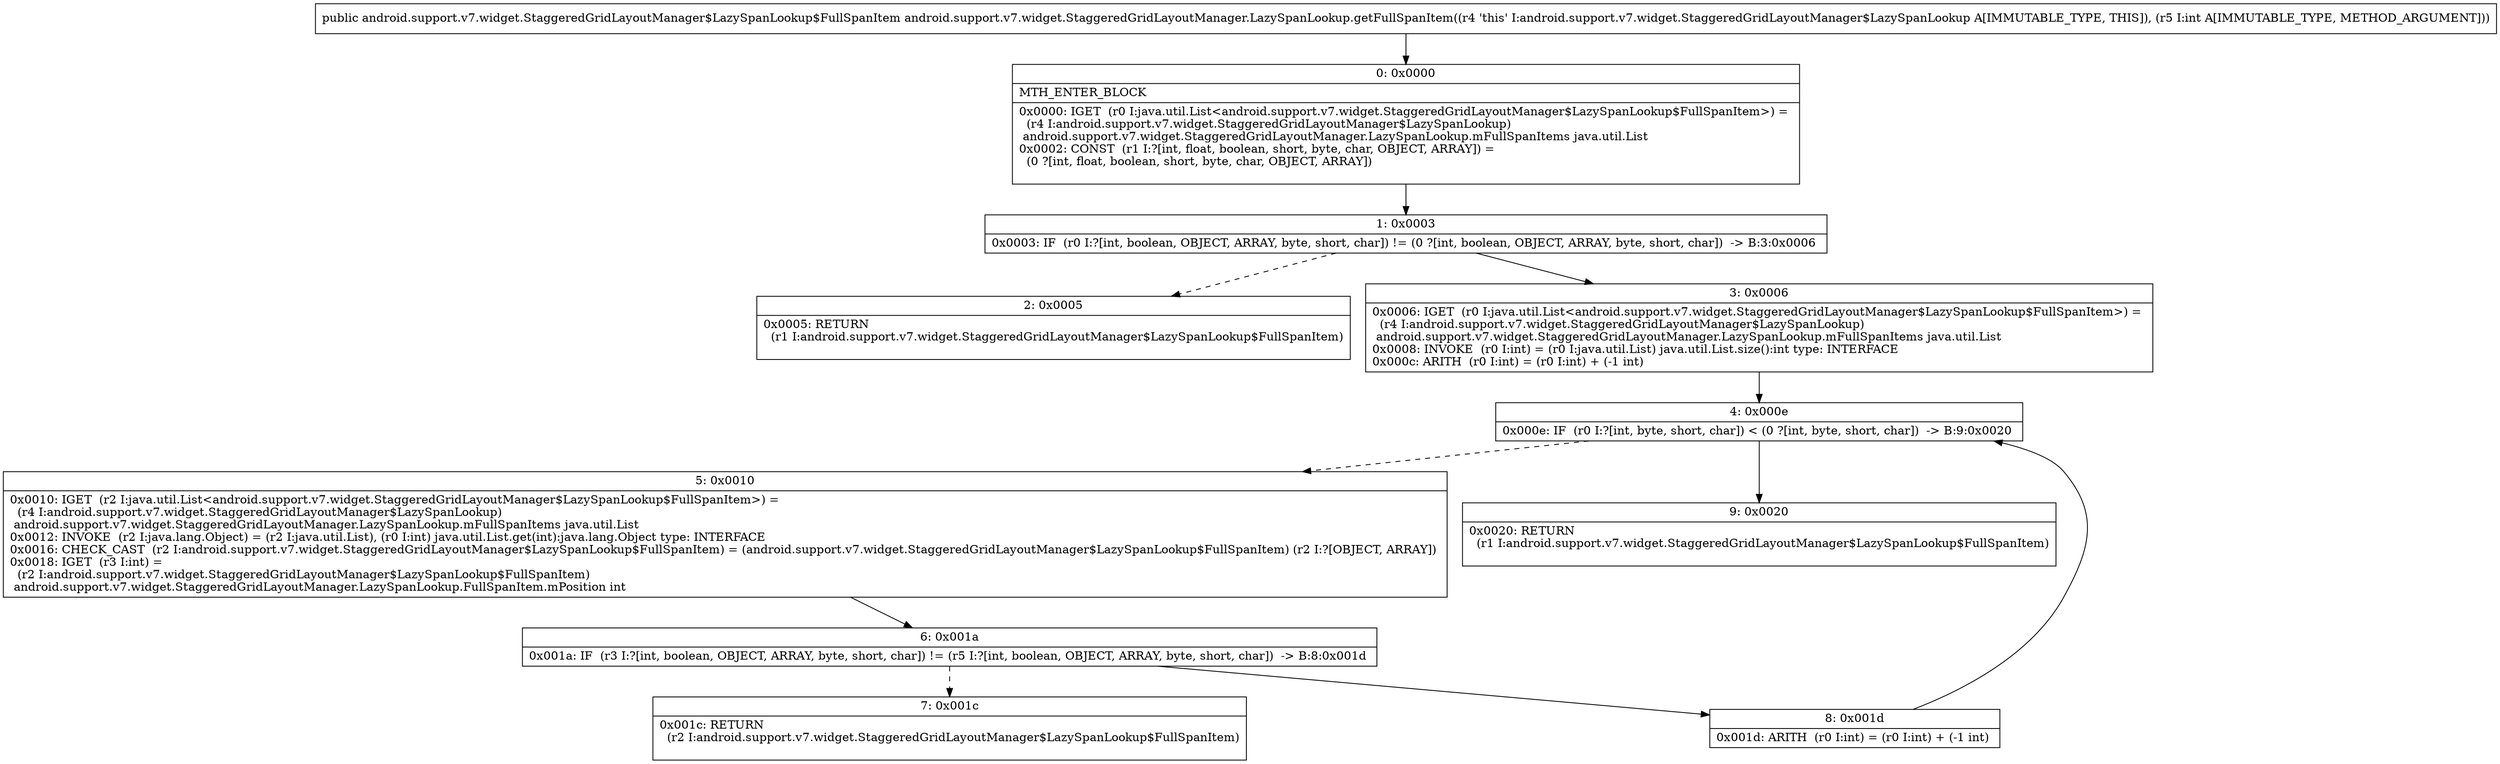 digraph "CFG forandroid.support.v7.widget.StaggeredGridLayoutManager.LazySpanLookup.getFullSpanItem(I)Landroid\/support\/v7\/widget\/StaggeredGridLayoutManager$LazySpanLookup$FullSpanItem;" {
Node_0 [shape=record,label="{0\:\ 0x0000|MTH_ENTER_BLOCK\l|0x0000: IGET  (r0 I:java.util.List\<android.support.v7.widget.StaggeredGridLayoutManager$LazySpanLookup$FullSpanItem\>) = \l  (r4 I:android.support.v7.widget.StaggeredGridLayoutManager$LazySpanLookup)\l android.support.v7.widget.StaggeredGridLayoutManager.LazySpanLookup.mFullSpanItems java.util.List \l0x0002: CONST  (r1 I:?[int, float, boolean, short, byte, char, OBJECT, ARRAY]) = \l  (0 ?[int, float, boolean, short, byte, char, OBJECT, ARRAY])\l \l}"];
Node_1 [shape=record,label="{1\:\ 0x0003|0x0003: IF  (r0 I:?[int, boolean, OBJECT, ARRAY, byte, short, char]) != (0 ?[int, boolean, OBJECT, ARRAY, byte, short, char])  \-\> B:3:0x0006 \l}"];
Node_2 [shape=record,label="{2\:\ 0x0005|0x0005: RETURN  \l  (r1 I:android.support.v7.widget.StaggeredGridLayoutManager$LazySpanLookup$FullSpanItem)\l \l}"];
Node_3 [shape=record,label="{3\:\ 0x0006|0x0006: IGET  (r0 I:java.util.List\<android.support.v7.widget.StaggeredGridLayoutManager$LazySpanLookup$FullSpanItem\>) = \l  (r4 I:android.support.v7.widget.StaggeredGridLayoutManager$LazySpanLookup)\l android.support.v7.widget.StaggeredGridLayoutManager.LazySpanLookup.mFullSpanItems java.util.List \l0x0008: INVOKE  (r0 I:int) = (r0 I:java.util.List) java.util.List.size():int type: INTERFACE \l0x000c: ARITH  (r0 I:int) = (r0 I:int) + (\-1 int) \l}"];
Node_4 [shape=record,label="{4\:\ 0x000e|0x000e: IF  (r0 I:?[int, byte, short, char]) \< (0 ?[int, byte, short, char])  \-\> B:9:0x0020 \l}"];
Node_5 [shape=record,label="{5\:\ 0x0010|0x0010: IGET  (r2 I:java.util.List\<android.support.v7.widget.StaggeredGridLayoutManager$LazySpanLookup$FullSpanItem\>) = \l  (r4 I:android.support.v7.widget.StaggeredGridLayoutManager$LazySpanLookup)\l android.support.v7.widget.StaggeredGridLayoutManager.LazySpanLookup.mFullSpanItems java.util.List \l0x0012: INVOKE  (r2 I:java.lang.Object) = (r2 I:java.util.List), (r0 I:int) java.util.List.get(int):java.lang.Object type: INTERFACE \l0x0016: CHECK_CAST  (r2 I:android.support.v7.widget.StaggeredGridLayoutManager$LazySpanLookup$FullSpanItem) = (android.support.v7.widget.StaggeredGridLayoutManager$LazySpanLookup$FullSpanItem) (r2 I:?[OBJECT, ARRAY]) \l0x0018: IGET  (r3 I:int) = \l  (r2 I:android.support.v7.widget.StaggeredGridLayoutManager$LazySpanLookup$FullSpanItem)\l android.support.v7.widget.StaggeredGridLayoutManager.LazySpanLookup.FullSpanItem.mPosition int \l}"];
Node_6 [shape=record,label="{6\:\ 0x001a|0x001a: IF  (r3 I:?[int, boolean, OBJECT, ARRAY, byte, short, char]) != (r5 I:?[int, boolean, OBJECT, ARRAY, byte, short, char])  \-\> B:8:0x001d \l}"];
Node_7 [shape=record,label="{7\:\ 0x001c|0x001c: RETURN  \l  (r2 I:android.support.v7.widget.StaggeredGridLayoutManager$LazySpanLookup$FullSpanItem)\l \l}"];
Node_8 [shape=record,label="{8\:\ 0x001d|0x001d: ARITH  (r0 I:int) = (r0 I:int) + (\-1 int) \l}"];
Node_9 [shape=record,label="{9\:\ 0x0020|0x0020: RETURN  \l  (r1 I:android.support.v7.widget.StaggeredGridLayoutManager$LazySpanLookup$FullSpanItem)\l \l}"];
MethodNode[shape=record,label="{public android.support.v7.widget.StaggeredGridLayoutManager$LazySpanLookup$FullSpanItem android.support.v7.widget.StaggeredGridLayoutManager.LazySpanLookup.getFullSpanItem((r4 'this' I:android.support.v7.widget.StaggeredGridLayoutManager$LazySpanLookup A[IMMUTABLE_TYPE, THIS]), (r5 I:int A[IMMUTABLE_TYPE, METHOD_ARGUMENT])) }"];
MethodNode -> Node_0;
Node_0 -> Node_1;
Node_1 -> Node_2[style=dashed];
Node_1 -> Node_3;
Node_3 -> Node_4;
Node_4 -> Node_5[style=dashed];
Node_4 -> Node_9;
Node_5 -> Node_6;
Node_6 -> Node_7[style=dashed];
Node_6 -> Node_8;
Node_8 -> Node_4;
}

